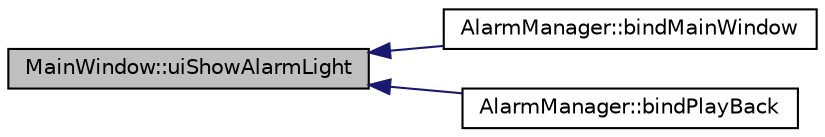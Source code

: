 digraph "MainWindow::uiShowAlarmLight"
{
  edge [fontname="Helvetica",fontsize="10",labelfontname="Helvetica",labelfontsize="10"];
  node [fontname="Helvetica",fontsize="10",shape=record];
  rankdir="LR";
  Node10 [label="MainWindow::uiShowAlarmLight",height=0.2,width=0.4,color="black", fillcolor="grey75", style="filled", fontcolor="black"];
  Node10 -> Node11 [dir="back",color="midnightblue",fontsize="10",style="solid"];
  Node11 [label="AlarmManager::bindMainWindow",height=0.2,width=0.4,color="black", fillcolor="white", style="filled",URL="$class_alarm_manager.html#a33f3a139d24a61418677975d621ce87a"];
  Node10 -> Node12 [dir="back",color="midnightblue",fontsize="10",style="solid"];
  Node12 [label="AlarmManager::bindPlayBack",height=0.2,width=0.4,color="black", fillcolor="white", style="filled",URL="$class_alarm_manager.html#afcb1ab3d5f8f3e4c01227ab052bc520f"];
}
